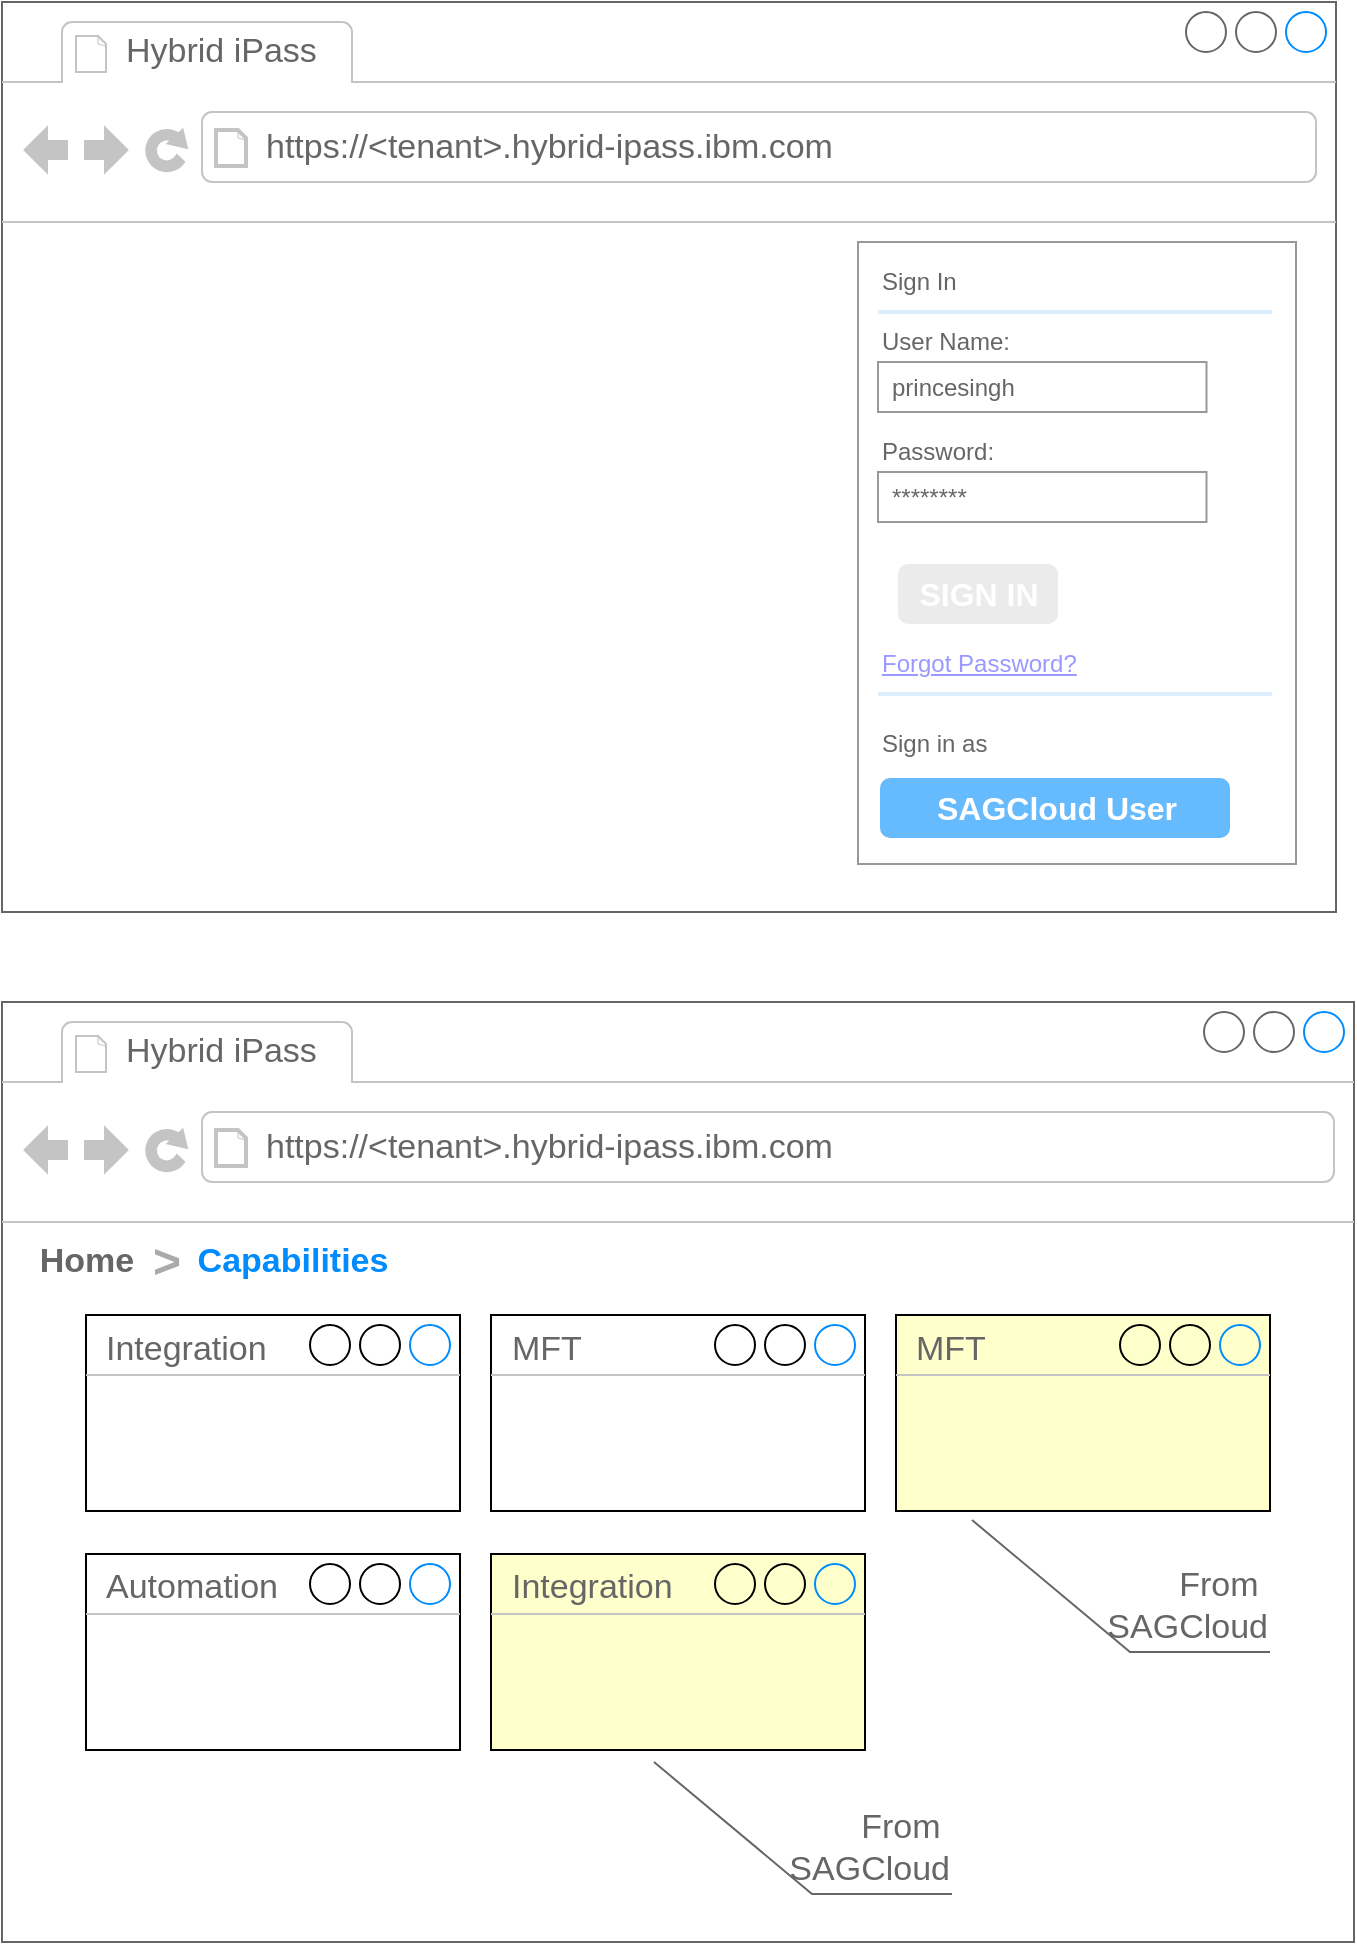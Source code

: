 <mxfile version="26.0.16">
  <diagram name="Page-1" id="jJC0hUXM4VtqDBekx6Z7">
    <mxGraphModel dx="1606" dy="872" grid="0" gridSize="10" guides="1" tooltips="1" connect="1" arrows="1" fold="1" page="1" pageScale="1" pageWidth="850" pageHeight="1100" math="0" shadow="0">
      <root>
        <mxCell id="0" />
        <mxCell id="1" parent="0" />
        <mxCell id="6PyI1DLjHxqbDS-QXg7F-1" value="" style="strokeWidth=1;shadow=0;dashed=0;align=center;html=1;shape=mxgraph.mockup.containers.browserWindow;rSize=0;strokeColor=#666666;strokeColor2=#008cff;strokeColor3=#c4c4c4;mainText=,;recursiveResize=0;" vertex="1" parent="1">
          <mxGeometry x="34" y="28" width="667" height="455" as="geometry" />
        </mxCell>
        <mxCell id="6PyI1DLjHxqbDS-QXg7F-2" value="Hybrid iPass" style="strokeWidth=1;shadow=0;dashed=0;align=center;html=1;shape=mxgraph.mockup.containers.anchor;fontSize=17;fontColor=#666666;align=left;whiteSpace=wrap;" vertex="1" parent="6PyI1DLjHxqbDS-QXg7F-1">
          <mxGeometry x="60" y="12" width="141" height="26" as="geometry" />
        </mxCell>
        <mxCell id="6PyI1DLjHxqbDS-QXg7F-3" value="https://&amp;lt;tenant&amp;gt;.hybrid-ipass.ibm.com" style="strokeWidth=1;shadow=0;dashed=0;align=center;html=1;shape=mxgraph.mockup.containers.anchor;rSize=0;fontSize=17;fontColor=#666666;align=left;" vertex="1" parent="6PyI1DLjHxqbDS-QXg7F-1">
          <mxGeometry x="130" y="60" width="250" height="26" as="geometry" />
        </mxCell>
        <mxCell id="6PyI1DLjHxqbDS-QXg7F-4" value="" style="strokeWidth=1;shadow=0;dashed=0;align=center;html=1;shape=mxgraph.mockup.forms.rrect;rSize=0;strokeColor=#999999;fillColor=#ffffff;" vertex="1" parent="6PyI1DLjHxqbDS-QXg7F-1">
          <mxGeometry x="428" y="120" width="219" height="311" as="geometry" />
        </mxCell>
        <mxCell id="6PyI1DLjHxqbDS-QXg7F-5" value="Sign In" style="strokeWidth=1;shadow=0;dashed=0;align=center;html=1;shape=mxgraph.mockup.forms.anchor;fontSize=12;fontColor=#666666;align=left;resizeWidth=1;spacingLeft=0;" vertex="1" parent="6PyI1DLjHxqbDS-QXg7F-4">
          <mxGeometry width="109.5" height="20" relative="1" as="geometry">
            <mxPoint x="10" y="10" as="offset" />
          </mxGeometry>
        </mxCell>
        <mxCell id="6PyI1DLjHxqbDS-QXg7F-6" value="" style="shape=line;strokeColor=#ddeeff;strokeWidth=2;html=1;resizeWidth=1;" vertex="1" parent="6PyI1DLjHxqbDS-QXg7F-4">
          <mxGeometry width="197.1" height="10" relative="1" as="geometry">
            <mxPoint x="10" y="30" as="offset" />
          </mxGeometry>
        </mxCell>
        <mxCell id="6PyI1DLjHxqbDS-QXg7F-7" value="User Name:" style="strokeWidth=1;shadow=0;dashed=0;align=center;html=1;shape=mxgraph.mockup.forms.anchor;fontSize=12;fontColor=#666666;align=left;resizeWidth=1;spacingLeft=0;" vertex="1" parent="6PyI1DLjHxqbDS-QXg7F-4">
          <mxGeometry width="109.5" height="20" relative="1" as="geometry">
            <mxPoint x="10" y="40" as="offset" />
          </mxGeometry>
        </mxCell>
        <mxCell id="6PyI1DLjHxqbDS-QXg7F-8" value="princesingh" style="strokeWidth=1;shadow=0;dashed=0;align=center;html=1;shape=mxgraph.mockup.forms.rrect;rSize=0;strokeColor=#999999;fontColor=#666666;align=left;spacingLeft=5;resizeWidth=1;" vertex="1" parent="6PyI1DLjHxqbDS-QXg7F-4">
          <mxGeometry width="164.25" height="25" relative="1" as="geometry">
            <mxPoint x="10" y="60" as="offset" />
          </mxGeometry>
        </mxCell>
        <mxCell id="6PyI1DLjHxqbDS-QXg7F-9" value="Password:" style="strokeWidth=1;shadow=0;dashed=0;align=center;html=1;shape=mxgraph.mockup.forms.anchor;fontSize=12;fontColor=#666666;align=left;resizeWidth=1;spacingLeft=0;" vertex="1" parent="6PyI1DLjHxqbDS-QXg7F-4">
          <mxGeometry width="109.5" height="20" relative="1" as="geometry">
            <mxPoint x="10" y="95" as="offset" />
          </mxGeometry>
        </mxCell>
        <mxCell id="6PyI1DLjHxqbDS-QXg7F-10" value="********" style="strokeWidth=1;shadow=0;dashed=0;align=center;html=1;shape=mxgraph.mockup.forms.rrect;rSize=0;strokeColor=#999999;fontColor=#666666;align=left;spacingLeft=5;resizeWidth=1;" vertex="1" parent="6PyI1DLjHxqbDS-QXg7F-4">
          <mxGeometry width="164.25" height="25" relative="1" as="geometry">
            <mxPoint x="10" y="115" as="offset" />
          </mxGeometry>
        </mxCell>
        <mxCell id="6PyI1DLjHxqbDS-QXg7F-11" value="SIGN IN" style="strokeWidth=1;shadow=0;dashed=0;align=center;html=1;shape=mxgraph.mockup.forms.rrect;rSize=5;strokeColor=none;fontColor=#ffffff;fillColor=#EBEBEB;fontSize=16;fontStyle=1;" vertex="1" parent="6PyI1DLjHxqbDS-QXg7F-4">
          <mxGeometry y="1" width="80" height="30" relative="1" as="geometry">
            <mxPoint x="20" y="-150" as="offset" />
          </mxGeometry>
        </mxCell>
        <mxCell id="6PyI1DLjHxqbDS-QXg7F-12" value="Forgot Password?" style="strokeWidth=1;shadow=0;dashed=0;align=center;html=1;shape=mxgraph.mockup.forms.anchor;fontSize=12;fontColor=#9999ff;align=left;spacingLeft=0;fontStyle=4;resizeWidth=1;" vertex="1" parent="6PyI1DLjHxqbDS-QXg7F-4">
          <mxGeometry y="1" width="164.25" height="20" relative="1" as="geometry">
            <mxPoint x="10" y="-110" as="offset" />
          </mxGeometry>
        </mxCell>
        <mxCell id="6PyI1DLjHxqbDS-QXg7F-13" value="" style="shape=line;strokeColor=#ddeeff;strokeWidth=2;html=1;resizeWidth=1;" vertex="1" parent="6PyI1DLjHxqbDS-QXg7F-4">
          <mxGeometry y="1" width="197.1" height="10" relative="1" as="geometry">
            <mxPoint x="10" y="-90" as="offset" />
          </mxGeometry>
        </mxCell>
        <mxCell id="6PyI1DLjHxqbDS-QXg7F-14" value="Sign in as" style="strokeWidth=1;shadow=0;dashed=0;align=center;html=1;shape=mxgraph.mockup.forms.anchor;fontSize=12;fontColor=#666666;align=left;spacingLeft=0;resizeWidth=1;" vertex="1" parent="6PyI1DLjHxqbDS-QXg7F-4">
          <mxGeometry y="1" width="164.25" height="20" relative="1" as="geometry">
            <mxPoint x="10" y="-70" as="offset" />
          </mxGeometry>
        </mxCell>
        <mxCell id="6PyI1DLjHxqbDS-QXg7F-15" value="SAGCloud User" style="strokeWidth=1;shadow=0;dashed=0;align=center;html=1;shape=mxgraph.mockup.forms.rrect;rSize=5;strokeColor=none;fontColor=#ffffff;fillColor=#66bbff;fontSize=16;fontStyle=1;" vertex="1" parent="6PyI1DLjHxqbDS-QXg7F-4">
          <mxGeometry y="1" width="175" height="30" relative="1" as="geometry">
            <mxPoint x="11" y="-43" as="offset" />
          </mxGeometry>
        </mxCell>
        <mxCell id="6PyI1DLjHxqbDS-QXg7F-16" value="" style="strokeWidth=1;shadow=0;dashed=0;align=center;html=1;shape=mxgraph.mockup.containers.browserWindow;rSize=0;strokeColor=#666666;strokeColor2=#008cff;strokeColor3=#c4c4c4;mainText=,;recursiveResize=0;" vertex="1" parent="1">
          <mxGeometry x="34" y="528" width="676" height="470" as="geometry" />
        </mxCell>
        <mxCell id="6PyI1DLjHxqbDS-QXg7F-17" value="Hybrid iPass" style="strokeWidth=1;shadow=0;dashed=0;align=center;html=1;shape=mxgraph.mockup.containers.anchor;fontSize=17;fontColor=#666666;align=left;whiteSpace=wrap;" vertex="1" parent="6PyI1DLjHxqbDS-QXg7F-16">
          <mxGeometry x="60" y="12" width="141" height="26" as="geometry" />
        </mxCell>
        <mxCell id="6PyI1DLjHxqbDS-QXg7F-18" value="https://&amp;lt;tenant&amp;gt;.hybrid-ipass.ibm.com" style="strokeWidth=1;shadow=0;dashed=0;align=center;html=1;shape=mxgraph.mockup.containers.anchor;rSize=0;fontSize=17;fontColor=#666666;align=left;" vertex="1" parent="6PyI1DLjHxqbDS-QXg7F-16">
          <mxGeometry x="130" y="60" width="250" height="26" as="geometry" />
        </mxCell>
        <mxCell id="6PyI1DLjHxqbDS-QXg7F-31" value="Integration" style="strokeWidth=1;shadow=0;dashed=0;align=center;html=1;shape=mxgraph.mockup.containers.window;align=left;verticalAlign=top;spacingLeft=8;strokeColor2=#008cff;strokeColor3=#c4c4c4;fontColor=#666666;mainText=;fontSize=17;labelBackgroundColor=none;whiteSpace=wrap;" vertex="1" parent="6PyI1DLjHxqbDS-QXg7F-16">
          <mxGeometry x="42" y="156.5" width="187" height="98" as="geometry" />
        </mxCell>
        <mxCell id="6PyI1DLjHxqbDS-QXg7F-34" value="MFT" style="strokeWidth=1;shadow=0;dashed=0;align=center;html=1;shape=mxgraph.mockup.containers.window;align=left;verticalAlign=top;spacingLeft=8;strokeColor2=#008cff;strokeColor3=#c4c4c4;fontColor=#666666;mainText=;fontSize=17;labelBackgroundColor=none;whiteSpace=wrap;" vertex="1" parent="6PyI1DLjHxqbDS-QXg7F-16">
          <mxGeometry x="244.5" y="156.5" width="187" height="98" as="geometry" />
        </mxCell>
        <mxCell id="6PyI1DLjHxqbDS-QXg7F-35" value="MFT" style="strokeWidth=1;shadow=0;dashed=0;align=center;html=1;shape=mxgraph.mockup.containers.window;align=left;verticalAlign=top;spacingLeft=8;strokeColor2=#008cff;strokeColor3=#c4c4c4;fontColor=#666666;mainText=;fontSize=17;labelBackgroundColor=none;whiteSpace=wrap;fillColor=light-dark(#FFFFCC,#000000);" vertex="1" parent="6PyI1DLjHxqbDS-QXg7F-16">
          <mxGeometry x="447" y="156.5" width="187" height="98" as="geometry" />
        </mxCell>
        <mxCell id="6PyI1DLjHxqbDS-QXg7F-36" value="Automation" style="strokeWidth=1;shadow=0;dashed=0;align=center;html=1;shape=mxgraph.mockup.containers.window;align=left;verticalAlign=top;spacingLeft=8;strokeColor2=#008cff;strokeColor3=#c4c4c4;fontColor=#666666;mainText=;fontSize=17;labelBackgroundColor=none;whiteSpace=wrap;" vertex="1" parent="6PyI1DLjHxqbDS-QXg7F-16">
          <mxGeometry x="42" y="276" width="187" height="98" as="geometry" />
        </mxCell>
        <mxCell id="6PyI1DLjHxqbDS-QXg7F-37" value="Integration" style="strokeWidth=1;shadow=0;dashed=0;align=center;html=1;shape=mxgraph.mockup.containers.window;align=left;verticalAlign=top;spacingLeft=8;strokeColor2=#008cff;strokeColor3=#c4c4c4;fontColor=#666666;mainText=;fontSize=17;labelBackgroundColor=none;whiteSpace=wrap;fillColor=light-dark(#FFFFCC,var(--ge-dark-color, #121212));" vertex="1" parent="6PyI1DLjHxqbDS-QXg7F-16">
          <mxGeometry x="244.5" y="276" width="187" height="98" as="geometry" />
        </mxCell>
        <mxCell id="6PyI1DLjHxqbDS-QXg7F-38" value="&amp;nbsp; &amp;nbsp; &amp;nbsp; &amp;nbsp; &amp;nbsp; &amp;nbsp; &amp;nbsp; &amp;nbsp; &amp;nbsp;From&amp;nbsp;&lt;div&gt;SAGCloud&lt;/div&gt;" style="strokeWidth=1;shadow=0;dashed=0;align=center;html=1;shape=mxgraph.mockup.text.callout;linkText=;textSize=17;textColor=#666666;callDir=SE;callStyle=line;fontSize=17;fontColor=#666666;align=right;verticalAlign=bottom;strokeColor=#666666;" vertex="1" parent="6PyI1DLjHxqbDS-QXg7F-16">
          <mxGeometry x="326" y="380" width="149" height="66" as="geometry" />
        </mxCell>
        <mxCell id="6PyI1DLjHxqbDS-QXg7F-39" value="&amp;nbsp; &amp;nbsp; &amp;nbsp; &amp;nbsp; &amp;nbsp; &amp;nbsp; &amp;nbsp; &amp;nbsp; &amp;nbsp;From&amp;nbsp;&lt;div&gt;SAGCloud&lt;/div&gt;" style="strokeWidth=1;shadow=0;dashed=0;align=center;html=1;shape=mxgraph.mockup.text.callout;linkText=;textSize=17;textColor=#666666;callDir=SE;callStyle=line;fontSize=17;fontColor=#666666;align=right;verticalAlign=bottom;strokeColor=#666666;" vertex="1" parent="6PyI1DLjHxqbDS-QXg7F-16">
          <mxGeometry x="485" y="259" width="149" height="66" as="geometry" />
        </mxCell>
        <mxCell id="6PyI1DLjHxqbDS-QXg7F-54" value="" style="group" vertex="1" connectable="0" parent="6PyI1DLjHxqbDS-QXg7F-16">
          <mxGeometry x="12" y="115" width="163" height="30" as="geometry" />
        </mxCell>
        <mxCell id="6PyI1DLjHxqbDS-QXg7F-47" value="Home" style="strokeWidth=1;shadow=0;dashed=0;align=center;html=1;shape=mxgraph.mockup.navigation.anchor;fontSize=17;fontColor=#666666;fontStyle=1;" vertex="1" parent="6PyI1DLjHxqbDS-QXg7F-54">
          <mxGeometry width="60" height="30" as="geometry" />
        </mxCell>
        <mxCell id="6PyI1DLjHxqbDS-QXg7F-48" value="&gt;" style="strokeWidth=1;shadow=0;dashed=0;align=center;html=1;shape=mxgraph.mockup.navigation.anchor;fontSize=24;fontColor=#aaaaaa;fontStyle=1;" vertex="1" parent="6PyI1DLjHxqbDS-QXg7F-54">
          <mxGeometry x="60" width="20" height="30" as="geometry" />
        </mxCell>
        <mxCell id="6PyI1DLjHxqbDS-QXg7F-53" value="Capabilities" style="strokeWidth=1;shadow=0;dashed=0;align=center;html=1;shape=mxgraph.mockup.navigation.anchor;fontSize=17;fontColor=#008cff;fontStyle=1;" vertex="1" parent="6PyI1DLjHxqbDS-QXg7F-54">
          <mxGeometry x="103" width="60" height="30" as="geometry" />
        </mxCell>
      </root>
    </mxGraphModel>
  </diagram>
</mxfile>
